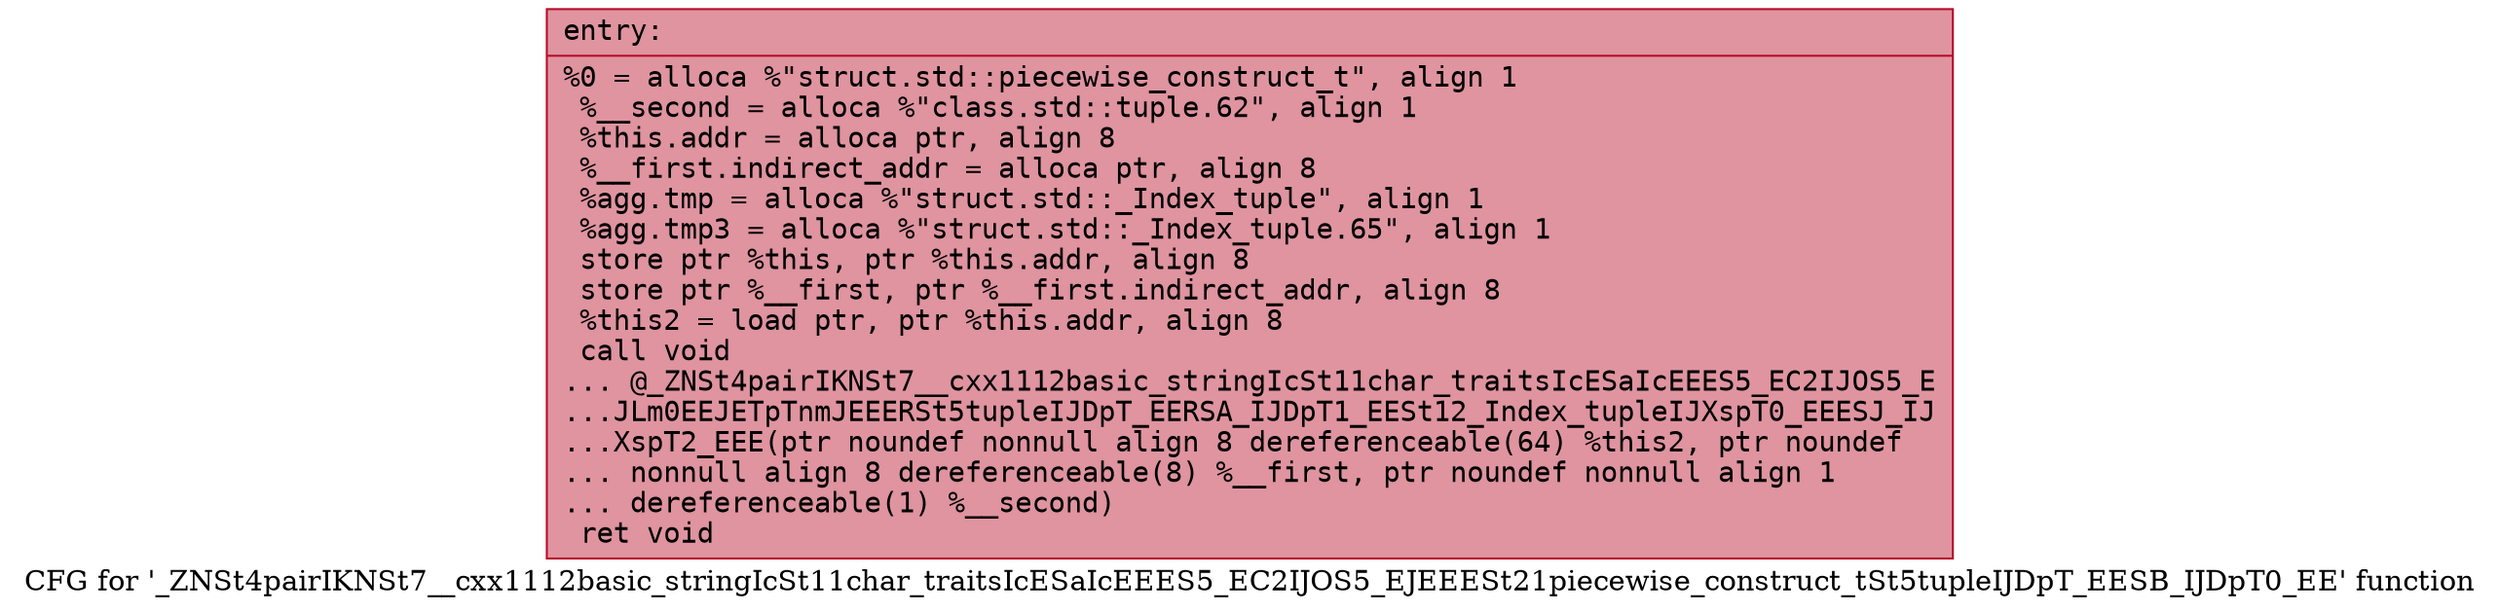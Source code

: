 digraph "CFG for '_ZNSt4pairIKNSt7__cxx1112basic_stringIcSt11char_traitsIcESaIcEEES5_EC2IJOS5_EJEEESt21piecewise_construct_tSt5tupleIJDpT_EESB_IJDpT0_EE' function" {
	label="CFG for '_ZNSt4pairIKNSt7__cxx1112basic_stringIcSt11char_traitsIcESaIcEEES5_EC2IJOS5_EJEEESt21piecewise_construct_tSt5tupleIJDpT_EESB_IJDpT0_EE' function";

	Node0x565291daeb70 [shape=record,color="#b70d28ff", style=filled, fillcolor="#b70d2870" fontname="Courier",label="{entry:\l|  %0 = alloca %\"struct.std::piecewise_construct_t\", align 1\l  %__second = alloca %\"class.std::tuple.62\", align 1\l  %this.addr = alloca ptr, align 8\l  %__first.indirect_addr = alloca ptr, align 8\l  %agg.tmp = alloca %\"struct.std::_Index_tuple\", align 1\l  %agg.tmp3 = alloca %\"struct.std::_Index_tuple.65\", align 1\l  store ptr %this, ptr %this.addr, align 8\l  store ptr %__first, ptr %__first.indirect_addr, align 8\l  %this2 = load ptr, ptr %this.addr, align 8\l  call void\l... @_ZNSt4pairIKNSt7__cxx1112basic_stringIcSt11char_traitsIcESaIcEEES5_EC2IJOS5_E\l...JLm0EEJETpTnmJEEERSt5tupleIJDpT_EERSA_IJDpT1_EESt12_Index_tupleIJXspT0_EEESJ_IJ\l...XspT2_EEE(ptr noundef nonnull align 8 dereferenceable(64) %this2, ptr noundef\l... nonnull align 8 dereferenceable(8) %__first, ptr noundef nonnull align 1\l... dereferenceable(1) %__second)\l  ret void\l}"];
}
